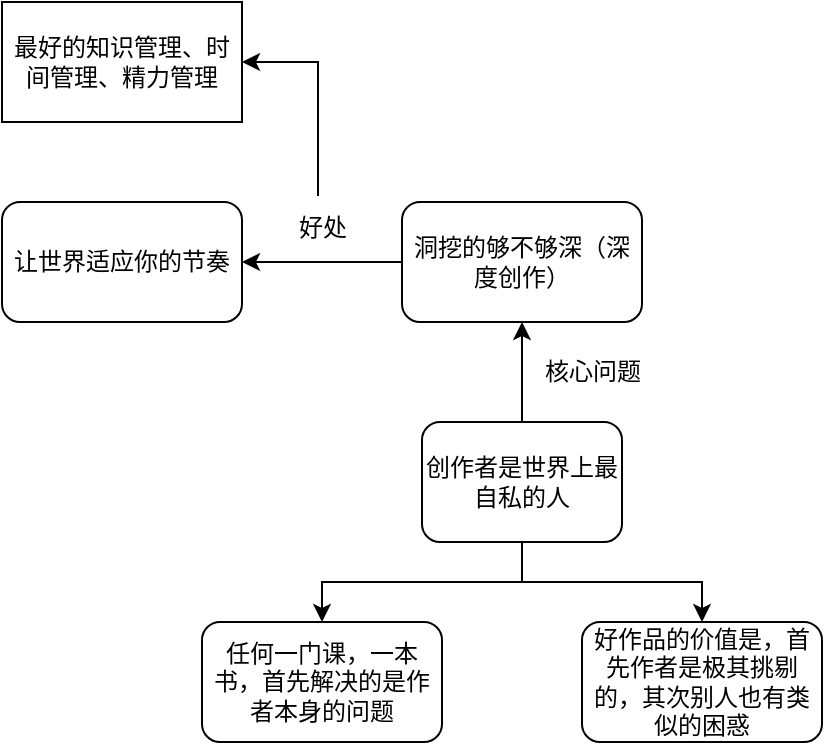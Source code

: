 <mxfile version="22.1.3" type="github">
  <diagram name="第 1 页" id="QmC968UpIxkXJj3YmjL3">
    <mxGraphModel dx="728" dy="619" grid="1" gridSize="10" guides="1" tooltips="1" connect="1" arrows="1" fold="1" page="1" pageScale="1" pageWidth="827" pageHeight="1169" math="0" shadow="0">
      <root>
        <mxCell id="0" />
        <mxCell id="1" parent="0" />
        <mxCell id="dgQacXj2_3Oyo4eFd3e8-8" value="" style="edgeStyle=orthogonalEdgeStyle;rounded=0;orthogonalLoop=1;jettySize=auto;html=1;" edge="1" parent="1" source="dgQacXj2_3Oyo4eFd3e8-1" target="dgQacXj2_3Oyo4eFd3e8-7">
          <mxGeometry relative="1" as="geometry" />
        </mxCell>
        <mxCell id="dgQacXj2_3Oyo4eFd3e8-10" value="" style="edgeStyle=orthogonalEdgeStyle;rounded=0;orthogonalLoop=1;jettySize=auto;html=1;" edge="1" parent="1" source="dgQacXj2_3Oyo4eFd3e8-1" target="dgQacXj2_3Oyo4eFd3e8-9">
          <mxGeometry relative="1" as="geometry" />
        </mxCell>
        <mxCell id="dgQacXj2_3Oyo4eFd3e8-12" value="" style="edgeStyle=orthogonalEdgeStyle;rounded=0;orthogonalLoop=1;jettySize=auto;html=1;" edge="1" parent="1" source="dgQacXj2_3Oyo4eFd3e8-1" target="dgQacXj2_3Oyo4eFd3e8-11">
          <mxGeometry relative="1" as="geometry" />
        </mxCell>
        <mxCell id="dgQacXj2_3Oyo4eFd3e8-1" value="创作者是世界上最自私的人" style="rounded=1;whiteSpace=wrap;html=1;" vertex="1" parent="1">
          <mxGeometry x="250" y="220" width="100" height="60" as="geometry" />
        </mxCell>
        <mxCell id="dgQacXj2_3Oyo4eFd3e8-7" value="任何一门课，一本书，首先解决的是作者本身的问题" style="whiteSpace=wrap;html=1;rounded=1;" vertex="1" parent="1">
          <mxGeometry x="140" y="320" width="120" height="60" as="geometry" />
        </mxCell>
        <mxCell id="dgQacXj2_3Oyo4eFd3e8-9" value="好作品的价值是，首先作者是极其挑剔的，其次别人也有类似的困惑" style="whiteSpace=wrap;html=1;rounded=1;" vertex="1" parent="1">
          <mxGeometry x="330" y="320" width="120" height="60" as="geometry" />
        </mxCell>
        <mxCell id="dgQacXj2_3Oyo4eFd3e8-17" value="" style="edgeStyle=orthogonalEdgeStyle;rounded=0;orthogonalLoop=1;jettySize=auto;html=1;" edge="1" parent="1" source="dgQacXj2_3Oyo4eFd3e8-11" target="dgQacXj2_3Oyo4eFd3e8-16">
          <mxGeometry relative="1" as="geometry" />
        </mxCell>
        <mxCell id="dgQacXj2_3Oyo4eFd3e8-11" value="洞挖的够不够深（深度创作）" style="whiteSpace=wrap;html=1;rounded=1;" vertex="1" parent="1">
          <mxGeometry x="240" y="110" width="120" height="60" as="geometry" />
        </mxCell>
        <mxCell id="dgQacXj2_3Oyo4eFd3e8-16" value="让世界适应你的节奏" style="whiteSpace=wrap;html=1;rounded=1;" vertex="1" parent="1">
          <mxGeometry x="40" y="110" width="120" height="60" as="geometry" />
        </mxCell>
        <mxCell id="dgQacXj2_3Oyo4eFd3e8-24" value="" style="edgeStyle=orthogonalEdgeStyle;rounded=0;orthogonalLoop=1;jettySize=auto;html=1;exitX=0.46;exitY=-0.033;exitDx=0;exitDy=0;exitPerimeter=0;entryX=1;entryY=0.5;entryDx=0;entryDy=0;" edge="1" parent="1" source="dgQacXj2_3Oyo4eFd3e8-18" target="dgQacXj2_3Oyo4eFd3e8-23">
          <mxGeometry relative="1" as="geometry">
            <mxPoint x="180" y="50" as="targetPoint" />
            <Array as="points">
              <mxPoint x="198" y="40" />
            </Array>
          </mxGeometry>
        </mxCell>
        <mxCell id="dgQacXj2_3Oyo4eFd3e8-18" value="好处" style="text;html=1;align=center;verticalAlign=middle;resizable=0;points=[];autosize=1;strokeColor=none;fillColor=none;" vertex="1" parent="1">
          <mxGeometry x="175" y="108" width="50" height="30" as="geometry" />
        </mxCell>
        <mxCell id="dgQacXj2_3Oyo4eFd3e8-19" value="核心问题" style="text;html=1;align=center;verticalAlign=middle;resizable=0;points=[];autosize=1;strokeColor=none;fillColor=none;" vertex="1" parent="1">
          <mxGeometry x="300" y="180" width="70" height="30" as="geometry" />
        </mxCell>
        <mxCell id="dgQacXj2_3Oyo4eFd3e8-23" value="最好的知识管理、时间管理、精力管理" style="whiteSpace=wrap;html=1;" vertex="1" parent="1">
          <mxGeometry x="40" y="10" width="120" height="60" as="geometry" />
        </mxCell>
      </root>
    </mxGraphModel>
  </diagram>
</mxfile>
